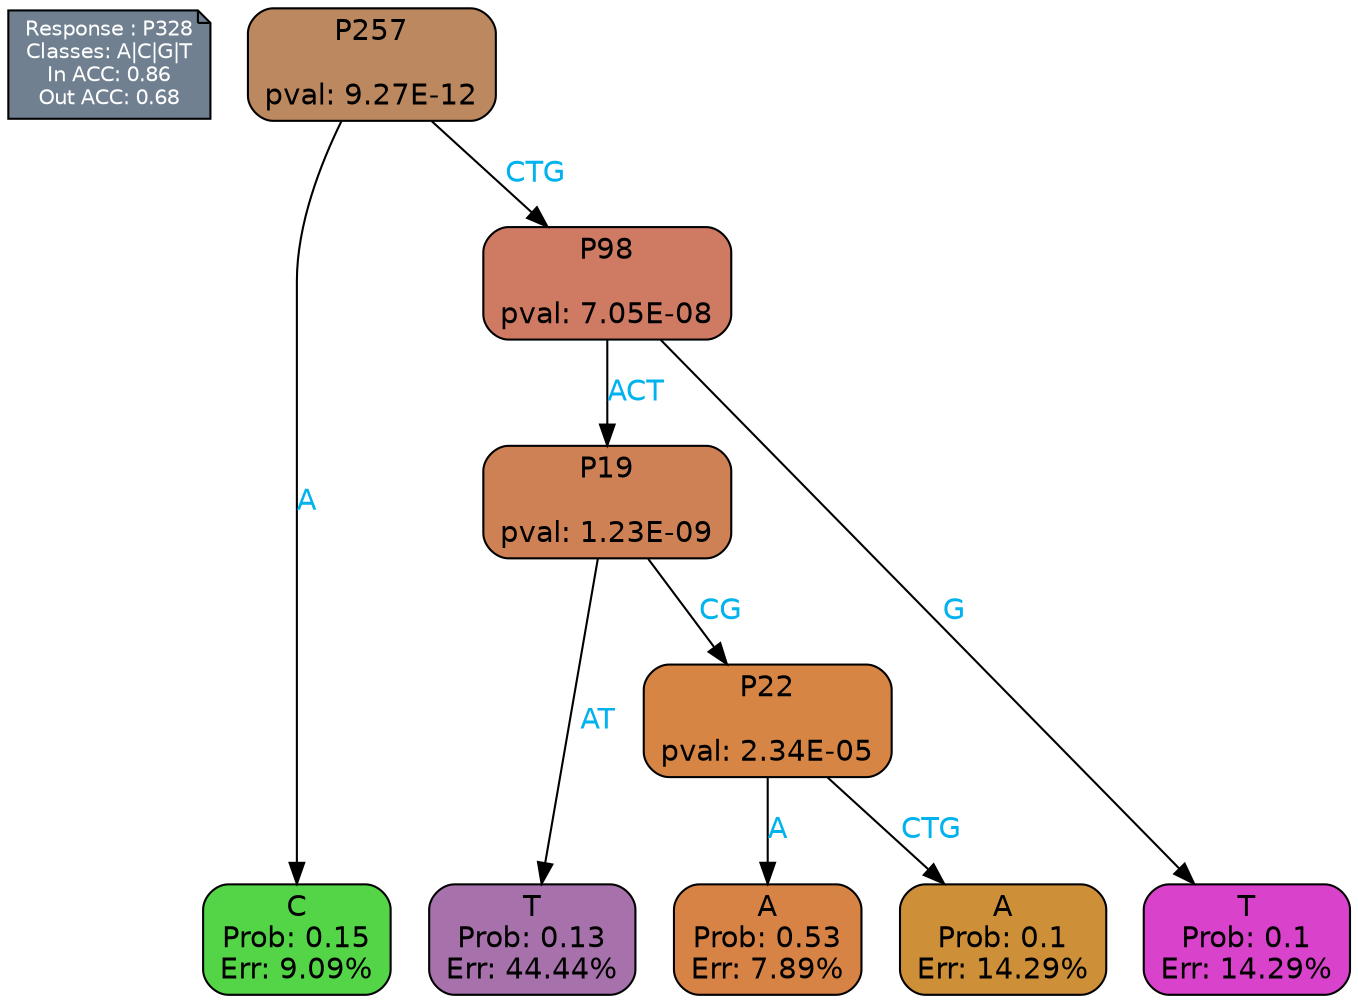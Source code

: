 digraph Tree {
node [shape=box, style="filled, rounded", color="black", fontname=helvetica] ;
graph [ranksep=equally, splines=polylines, bgcolor=transparent, dpi=600] ;
edge [fontname=helvetica] ;
LEGEND [label="Response : P328
Classes: A|C|G|T
In ACC: 0.86
Out ACC: 0.68
",shape=note,align=left,style=filled,fillcolor="slategray",fontcolor="white",fontsize=10];1 [label="P257

pval: 9.27E-12", fillcolor="#bc885f"] ;
2 [label="C
Prob: 0.15
Err: 9.09%", fillcolor="#54d548"] ;
3 [label="P98

pval: 7.05E-08", fillcolor="#cf7a63"] ;
4 [label="P19

pval: 1.23E-09", fillcolor="#ce8155"] ;
5 [label="T
Prob: 0.13
Err: 44.44%", fillcolor="#a772ab"] ;
6 [label="P22

pval: 2.34E-05", fillcolor="#d68544"] ;
7 [label="A
Prob: 0.53
Err: 7.89%", fillcolor="#d78346"] ;
8 [label="A
Prob: 0.1
Err: 14.29%", fillcolor="#ce8f39"] ;
9 [label="T
Prob: 0.1
Err: 14.29%", fillcolor="#d943cc"] ;
1 -> 2 [label="A",fontcolor=deepskyblue2] ;
1 -> 3 [label="CTG",fontcolor=deepskyblue2] ;
3 -> 9 [label="G",fontcolor=deepskyblue2] ;
3 -> 4 [label="ACT",fontcolor=deepskyblue2] ;
4 -> 5 [label="AT",fontcolor=deepskyblue2] ;
4 -> 6 [label="CG",fontcolor=deepskyblue2] ;
6 -> 8 [label="CTG",fontcolor=deepskyblue2] ;
6 -> 7 [label="A",fontcolor=deepskyblue2] ;
{rank = same; 2;5;7;8;9;}{rank = same; LEGEND;1;}}